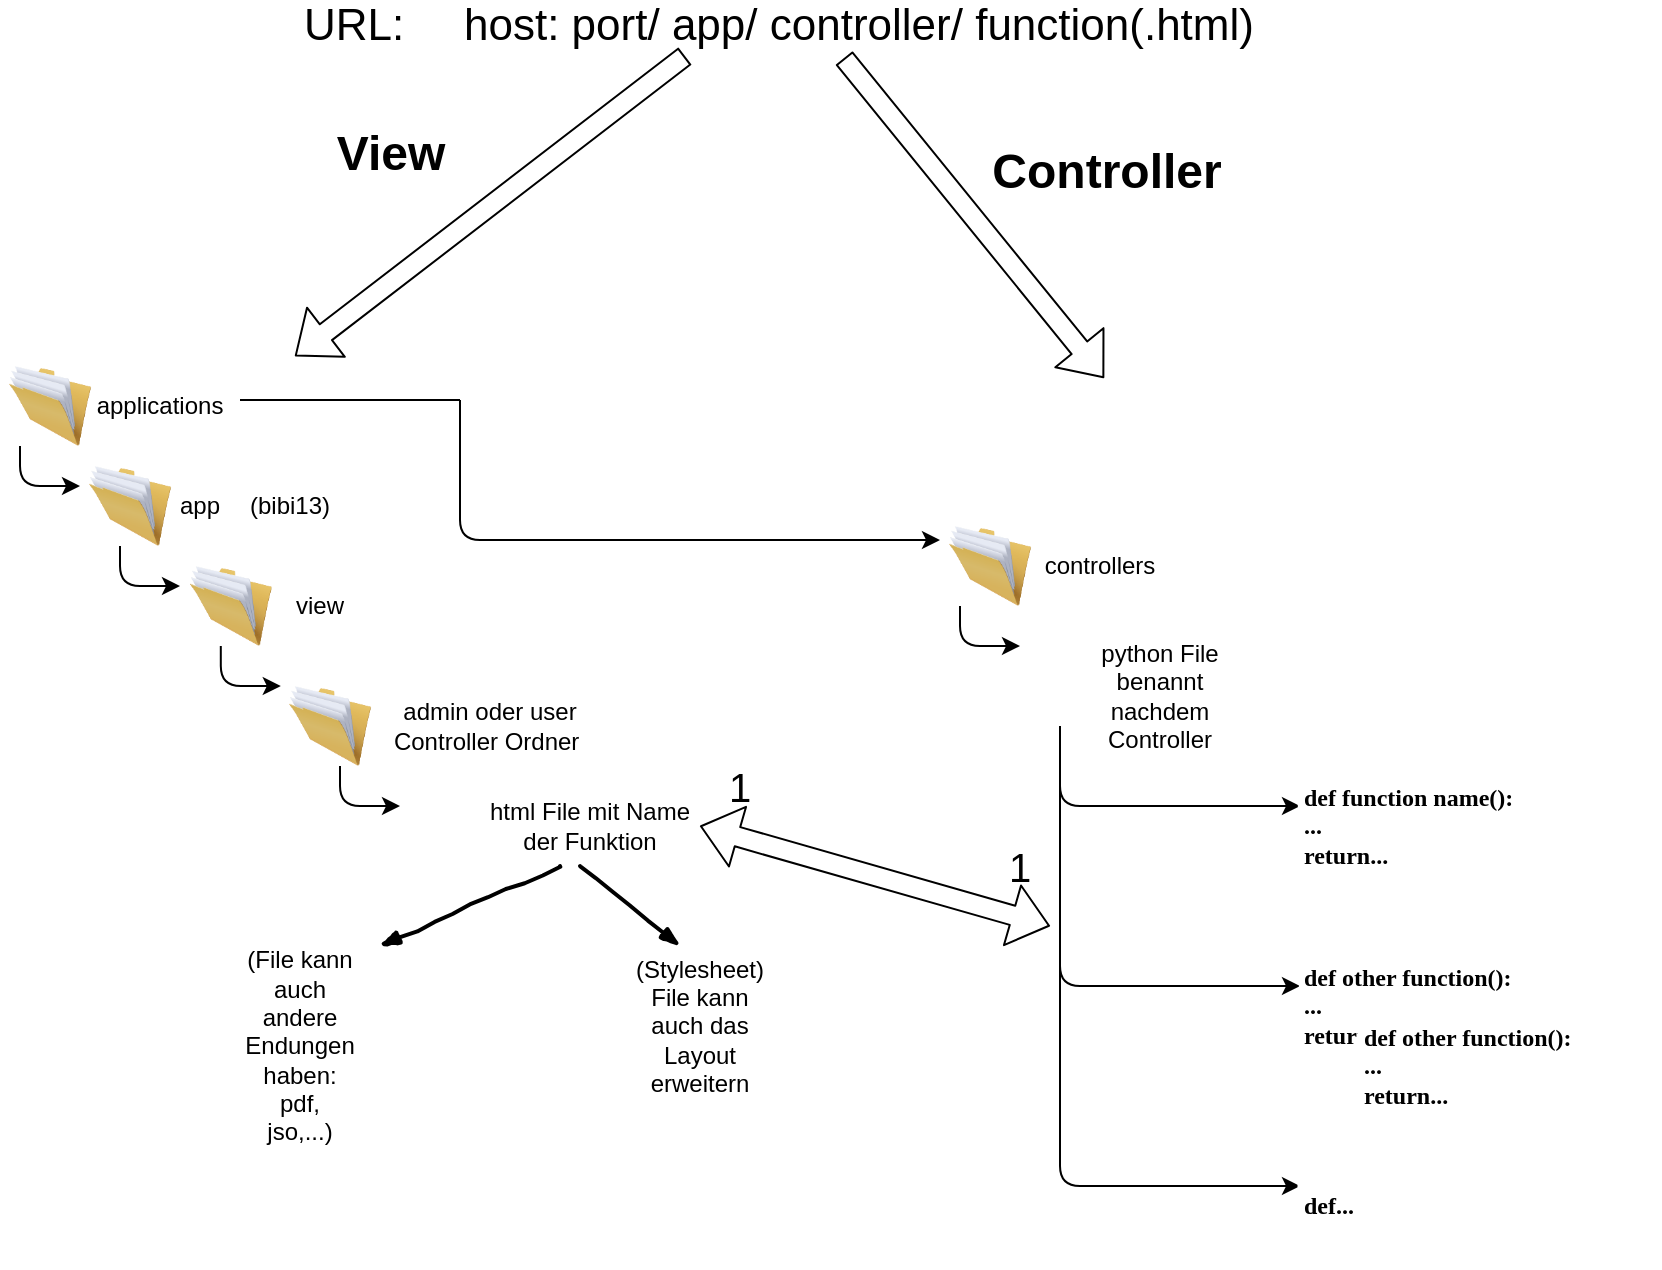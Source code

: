 <mxfile version="13.0.1" type="github"><diagram id="JeG9jNfM2UxcwvcoLwsl" name="Page-1"><mxGraphModel dx="786" dy="506" grid="0" gridSize="10" guides="1" tooltips="1" connect="1" arrows="1" fold="1" page="1" pageScale="1" pageWidth="1169" pageHeight="827" background="none" math="0" shadow="0"><root><mxCell id="0"/><mxCell id="1" parent="0"/><mxCell id="ZSbB3vgyHG_u8PtL49ul-1" value="&lt;font style=&quot;font-size: 22px&quot;&gt;URL:&lt;/font&gt;" style="text;html=1;strokeColor=none;fillColor=none;align=left;verticalAlign=middle;whiteSpace=wrap;rounded=0;" vertex="1" parent="1"><mxGeometry x="290" y="50" width="50" height="20" as="geometry"/></mxCell><mxCell id="ZSbB3vgyHG_u8PtL49ul-2" value="&lt;font style=&quot;font-size: 22px&quot;&gt;host: port/ app/ controller/ function(.html)&lt;/font&gt;" style="text;html=1;strokeColor=none;fillColor=none;align=left;verticalAlign=middle;whiteSpace=wrap;rounded=0;" vertex="1" parent="1"><mxGeometry x="370" y="50" width="600" height="20" as="geometry"/></mxCell><mxCell id="ZSbB3vgyHG_u8PtL49ul-3" value="" style="image;html=1;labelBackgroundColor=#ffffff;image=img/lib/clip_art/general/Full_Folder_128x128.png;align=left;" vertex="1" parent="1"><mxGeometry x="140" y="230" width="50" height="40" as="geometry"/></mxCell><mxCell id="ZSbB3vgyHG_u8PtL49ul-5" value="" style="shape=flexArrow;endArrow=classic;html=1;" edge="1" parent="1"><mxGeometry width="50" height="50" relative="1" as="geometry"><mxPoint x="482.5" y="75" as="sourcePoint"/><mxPoint x="287.5" y="225" as="targetPoint"/></mxGeometry></mxCell><mxCell id="ZSbB3vgyHG_u8PtL49ul-6" value="" style="shape=flexArrow;endArrow=classic;html=1;" edge="1" parent="1"><mxGeometry width="50" height="50" relative="1" as="geometry"><mxPoint x="562" y="76" as="sourcePoint"/><mxPoint x="692" y="236" as="targetPoint"/></mxGeometry></mxCell><mxCell id="ZSbB3vgyHG_u8PtL49ul-7" value="View" style="text;strokeColor=none;fillColor=none;html=1;fontSize=24;fontStyle=1;verticalAlign=middle;align=center;" vertex="1" parent="1"><mxGeometry x="285" y="104" width="100" height="40" as="geometry"/></mxCell><mxCell id="ZSbB3vgyHG_u8PtL49ul-8" value="Controller" style="text;strokeColor=none;fillColor=none;html=1;fontSize=24;fontStyle=1;verticalAlign=middle;align=center;" vertex="1" parent="1"><mxGeometry x="643" y="113" width="100" height="40" as="geometry"/></mxCell><mxCell id="ZSbB3vgyHG_u8PtL49ul-9" value="applications" style="text;html=1;strokeColor=none;fillColor=none;align=center;verticalAlign=middle;whiteSpace=wrap;rounded=0;" vertex="1" parent="1"><mxGeometry x="200" y="240" width="40" height="20" as="geometry"/></mxCell><mxCell id="ZSbB3vgyHG_u8PtL49ul-10" value="" style="edgeStyle=elbowEdgeStyle;elbow=horizontal;endArrow=classic;html=1;" edge="1" parent="1"><mxGeometry width="50" height="50" relative="1" as="geometry"><mxPoint x="150" y="270" as="sourcePoint"/><mxPoint x="180" y="290" as="targetPoint"/><Array as="points"><mxPoint x="150" y="360"/></Array></mxGeometry></mxCell><mxCell id="ZSbB3vgyHG_u8PtL49ul-13" value="" style="image;html=1;labelBackgroundColor=#ffffff;image=img/lib/clip_art/general/Full_Folder_128x128.png;align=left;" vertex="1" parent="1"><mxGeometry x="180" y="280" width="50" height="40" as="geometry"/></mxCell><mxCell id="ZSbB3vgyHG_u8PtL49ul-14" value="app" style="text;html=1;strokeColor=none;fillColor=none;align=center;verticalAlign=middle;whiteSpace=wrap;rounded=0;" vertex="1" parent="1"><mxGeometry x="220" y="290" width="40" height="20" as="geometry"/></mxCell><mxCell id="ZSbB3vgyHG_u8PtL49ul-15" value="(bibi13)" style="text;html=1;strokeColor=none;fillColor=none;align=center;verticalAlign=middle;whiteSpace=wrap;rounded=0;" vertex="1" parent="1"><mxGeometry x="230" y="290" width="110" height="20" as="geometry"/></mxCell><mxCell id="ZSbB3vgyHG_u8PtL49ul-16" style="edgeStyle=orthogonalEdgeStyle;rounded=0;orthogonalLoop=1;jettySize=auto;html=1;exitX=0.5;exitY=1;exitDx=0;exitDy=0;" edge="1" parent="1" source="ZSbB3vgyHG_u8PtL49ul-15" target="ZSbB3vgyHG_u8PtL49ul-15"><mxGeometry relative="1" as="geometry"/></mxCell><mxCell id="ZSbB3vgyHG_u8PtL49ul-17" value="" style="edgeStyle=elbowEdgeStyle;elbow=horizontal;endArrow=classic;html=1;" edge="1" parent="1"><mxGeometry width="50" height="50" relative="1" as="geometry"><mxPoint x="200" y="320" as="sourcePoint"/><mxPoint x="230" y="340" as="targetPoint"/><Array as="points"><mxPoint x="200" y="410"/></Array></mxGeometry></mxCell><mxCell id="ZSbB3vgyHG_u8PtL49ul-18" value="" style="image;html=1;labelBackgroundColor=#ffffff;image=img/lib/clip_art/general/Full_Folder_128x128.png;align=left;" vertex="1" parent="1"><mxGeometry x="230.4" y="330" width="50" height="40" as="geometry"/></mxCell><mxCell id="ZSbB3vgyHG_u8PtL49ul-19" value="admin oder user Controller Ordner&amp;nbsp;" style="text;html=1;strokeColor=none;fillColor=none;align=center;verticalAlign=middle;whiteSpace=wrap;rounded=0;" vertex="1" parent="1"><mxGeometry x="330" y="400" width="110" height="20" as="geometry"/></mxCell><mxCell id="ZSbB3vgyHG_u8PtL49ul-20" value="view" style="text;html=1;strokeColor=none;fillColor=none;align=center;verticalAlign=middle;whiteSpace=wrap;rounded=0;" vertex="1" parent="1"><mxGeometry x="280.4" y="340" width="40" height="20" as="geometry"/></mxCell><mxCell id="ZSbB3vgyHG_u8PtL49ul-21" value="" style="edgeStyle=elbowEdgeStyle;elbow=horizontal;endArrow=classic;html=1;" edge="1" parent="1"><mxGeometry width="50" height="50" relative="1" as="geometry"><mxPoint x="250.4" y="370" as="sourcePoint"/><mxPoint x="280.4" y="390" as="targetPoint"/><Array as="points"><mxPoint x="250.4" y="460"/></Array></mxGeometry></mxCell><mxCell id="ZSbB3vgyHG_u8PtL49ul-22" value="" style="image;html=1;labelBackgroundColor=#ffffff;image=img/lib/clip_art/general/Full_Folder_128x128.png;align=left;" vertex="1" parent="1"><mxGeometry x="280" y="390" width="50" height="40" as="geometry"/></mxCell><mxCell id="ZSbB3vgyHG_u8PtL49ul-23" value="" style="edgeStyle=elbowEdgeStyle;elbow=horizontal;endArrow=classic;html=1;" edge="1" parent="1"><mxGeometry width="50" height="50" relative="1" as="geometry"><mxPoint x="310.0" y="430" as="sourcePoint"/><mxPoint x="340.0" y="450" as="targetPoint"/><Array as="points"><mxPoint x="310" y="520"/></Array></mxGeometry></mxCell><mxCell id="ZSbB3vgyHG_u8PtL49ul-24" value="html File mit Name der Funktion" style="text;html=1;strokeColor=none;fillColor=none;align=center;verticalAlign=middle;whiteSpace=wrap;rounded=0;" vertex="1" parent="1"><mxGeometry x="380" y="450" width="110" height="20" as="geometry"/></mxCell><mxCell id="ZSbB3vgyHG_u8PtL49ul-25" value="" style="shape=image;html=1;verticalAlign=top;verticalLabelPosition=bottom;labelBackgroundColor=#ffffff;imageAspect=0;aspect=fixed;image=https://cdn2.iconfinder.com/data/icons/oxygen/128x128/mimetypes/application-x-python.png;align=left;" vertex="1" parent="1"><mxGeometry x="640" y="360" width="50" height="50" as="geometry"/></mxCell><mxCell id="ZSbB3vgyHG_u8PtL49ul-26" value="" style="shape=image;html=1;verticalAlign=top;verticalLabelPosition=bottom;labelBackgroundColor=#ffffff;imageAspect=0;aspect=fixed;image=https://cdn0.iconfinder.com/data/icons/social-network-7/50/22-128.png;align=left;" vertex="1" parent="1"><mxGeometry x="340" y="440" width="40" height="40" as="geometry"/></mxCell><mxCell id="ZSbB3vgyHG_u8PtL49ul-27" value="" style="rounded=0;comic=1;strokeWidth=2;endArrow=blockThin;html=1;fontFamily=Comic Sans MS;fontStyle=1;" edge="1" parent="1"><mxGeometry width="50" height="50" relative="1" as="geometry"><mxPoint x="420" y="480" as="sourcePoint"/><mxPoint x="330" y="520" as="targetPoint"/></mxGeometry></mxCell><mxCell id="ZSbB3vgyHG_u8PtL49ul-28" value="(File kann auch andere Endungen haben: pdf, jso,...)" style="text;html=1;strokeColor=none;fillColor=none;align=center;verticalAlign=middle;whiteSpace=wrap;rounded=0;" vertex="1" parent="1"><mxGeometry x="270" y="560" width="40" height="20" as="geometry"/></mxCell><mxCell id="ZSbB3vgyHG_u8PtL49ul-29" value="" style="rounded=0;comic=1;strokeWidth=2;endArrow=blockThin;html=1;fontFamily=Comic Sans MS;fontStyle=1;" edge="1" parent="1"><mxGeometry width="50" height="50" relative="1" as="geometry"><mxPoint x="430" y="480" as="sourcePoint"/><mxPoint x="480" y="520" as="targetPoint"/></mxGeometry></mxCell><mxCell id="ZSbB3vgyHG_u8PtL49ul-30" value="(Stylesheet) File kann auch das Layout erweitern" style="text;html=1;strokeColor=none;fillColor=none;align=center;verticalAlign=middle;whiteSpace=wrap;rounded=0;" vertex="1" parent="1"><mxGeometry x="470" y="550" width="40" height="20" as="geometry"/></mxCell><mxCell id="ZSbB3vgyHG_u8PtL49ul-33" value="" style="image;html=1;labelBackgroundColor=#ffffff;image=img/lib/clip_art/general/Full_Folder_128x128.png;align=left;" vertex="1" parent="1"><mxGeometry x="610" y="310" width="50" height="40" as="geometry"/></mxCell><mxCell id="ZSbB3vgyHG_u8PtL49ul-34" value="" style="edgeStyle=elbowEdgeStyle;elbow=horizontal;endArrow=classic;html=1;" edge="1" parent="1"><mxGeometry width="50" height="50" relative="1" as="geometry"><mxPoint x="370" y="247" as="sourcePoint"/><mxPoint x="610" y="317" as="targetPoint"/><Array as="points"><mxPoint x="370" y="287"/></Array></mxGeometry></mxCell><mxCell id="ZSbB3vgyHG_u8PtL49ul-35" value="" style="endArrow=none;html=1;" edge="1" parent="1"><mxGeometry width="50" height="50" relative="1" as="geometry"><mxPoint x="260" y="247" as="sourcePoint"/><mxPoint x="370" y="247" as="targetPoint"/><Array as="points"><mxPoint x="330" y="247"/></Array></mxGeometry></mxCell><mxCell id="ZSbB3vgyHG_u8PtL49ul-37" value="controllers" style="text;html=1;strokeColor=none;fillColor=none;align=center;verticalAlign=middle;whiteSpace=wrap;rounded=0;" vertex="1" parent="1"><mxGeometry x="670" y="320" width="40" height="20" as="geometry"/></mxCell><mxCell id="ZSbB3vgyHG_u8PtL49ul-38" value="" style="edgeStyle=elbowEdgeStyle;elbow=horizontal;endArrow=classic;html=1;" edge="1" parent="1"><mxGeometry width="50" height="50" relative="1" as="geometry"><mxPoint x="620" y="350" as="sourcePoint"/><mxPoint x="650" y="370" as="targetPoint"/><Array as="points"><mxPoint x="620" y="440"/></Array></mxGeometry></mxCell><mxCell id="ZSbB3vgyHG_u8PtL49ul-39" value="python File benannt nachdem Controller" style="text;html=1;strokeColor=none;fillColor=none;align=center;verticalAlign=middle;whiteSpace=wrap;rounded=0;" vertex="1" parent="1"><mxGeometry x="680" y="380" width="80" height="30" as="geometry"/></mxCell><mxCell id="ZSbB3vgyHG_u8PtL49ul-62" value="" style="edgeStyle=elbowEdgeStyle;elbow=horizontal;endArrow=classic;html=1;" edge="1" parent="1"><mxGeometry width="50" height="50" relative="1" as="geometry"><mxPoint x="670" y="410" as="sourcePoint"/><mxPoint x="790" y="450" as="targetPoint"/><Array as="points"><mxPoint x="670" y="460"/></Array></mxGeometry></mxCell><mxCell id="ZSbB3vgyHG_u8PtL49ul-63" value="def function name():&lt;br&gt;...&lt;br&gt;return..." style="html=1;whiteSpace=wrap;comic=1;strokeWidth=2;fontFamily=Comic Sans MS;fontStyle=1;align=left;strokeColor=#FFFFFF;" vertex="1" parent="1"><mxGeometry x="790" y="430" width="140" height="60" as="geometry"/></mxCell><mxCell id="ZSbB3vgyHG_u8PtL49ul-64" value="" style="edgeStyle=elbowEdgeStyle;elbow=horizontal;endArrow=classic;html=1;" edge="1" parent="1"><mxGeometry width="50" height="50" relative="1" as="geometry"><mxPoint x="670" y="440" as="sourcePoint"/><mxPoint x="790" y="540" as="targetPoint"/><Array as="points"><mxPoint x="670" y="580"/></Array></mxGeometry></mxCell><mxCell id="ZSbB3vgyHG_u8PtL49ul-65" value="def other function():&lt;br&gt;...&lt;br&gt;return..." style="html=1;whiteSpace=wrap;comic=1;strokeWidth=2;fontFamily=Comic Sans MS;fontStyle=1;align=left;strokeColor=#FFFFFF;" vertex="1" parent="1"><mxGeometry x="790" y="520" width="140" height="60" as="geometry"/></mxCell><mxCell id="ZSbB3vgyHG_u8PtL49ul-66" value="" style="edgeStyle=elbowEdgeStyle;elbow=horizontal;endArrow=classic;html=1;" edge="1" parent="1"><mxGeometry width="50" height="50" relative="1" as="geometry"><mxPoint x="670" y="530" as="sourcePoint"/><mxPoint x="790" y="640" as="targetPoint"/><Array as="points"><mxPoint x="670" y="680"/></Array></mxGeometry></mxCell><mxCell id="ZSbB3vgyHG_u8PtL49ul-67" value="def..." style="html=1;whiteSpace=wrap;comic=1;strokeWidth=2;fontFamily=Comic Sans MS;fontStyle=1;align=left;strokeColor=#FFFFFF;" vertex="1" parent="1"><mxGeometry x="790" y="620" width="140" height="60" as="geometry"/></mxCell><mxCell id="ZSbB3vgyHG_u8PtL49ul-71" value="" style="shape=flexArrow;endArrow=classic;startArrow=classic;html=1;fontSize=20;" edge="1" parent="1"><mxGeometry width="50" height="50" relative="1" as="geometry"><mxPoint x="490" y="460" as="sourcePoint"/><mxPoint x="665" y="510" as="targetPoint"/></mxGeometry></mxCell><mxCell id="ZSbB3vgyHG_u8PtL49ul-72" value="1" style="text;html=1;strokeColor=none;fillColor=none;align=center;verticalAlign=middle;whiteSpace=wrap;rounded=0;fontSize=20;" vertex="1" parent="1"><mxGeometry x="490" y="430" width="40" height="20" as="geometry"/></mxCell><mxCell id="ZSbB3vgyHG_u8PtL49ul-73" value="def other function():&lt;br&gt;...&lt;br&gt;return..." style="html=1;whiteSpace=wrap;comic=1;strokeWidth=2;fontFamily=Comic Sans MS;fontStyle=1;align=left;strokeColor=#FFFFFF;" vertex="1" parent="1"><mxGeometry x="820" y="550" width="140" height="60" as="geometry"/></mxCell><mxCell id="ZSbB3vgyHG_u8PtL49ul-74" value="1" style="text;html=1;strokeColor=none;fillColor=none;align=center;verticalAlign=middle;whiteSpace=wrap;rounded=0;fontSize=20;" vertex="1" parent="1"><mxGeometry x="630" y="470" width="40" height="20" as="geometry"/></mxCell></root></mxGraphModel></diagram></mxfile>